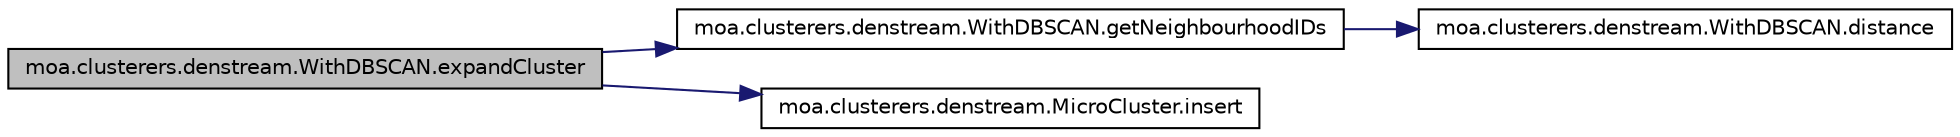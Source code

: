 digraph G
{
  edge [fontname="Helvetica",fontsize="10",labelfontname="Helvetica",labelfontsize="10"];
  node [fontname="Helvetica",fontsize="10",shape=record];
  rankdir=LR;
  Node1 [label="moa.clusterers.denstream.WithDBSCAN.expandCluster",height=0.2,width=0.4,color="black", fillcolor="grey75", style="filled" fontcolor="black"];
  Node1 -> Node2 [color="midnightblue",fontsize="10",style="solid",fontname="Helvetica"];
  Node2 [label="moa.clusterers.denstream.WithDBSCAN.getNeighbourhoodIDs",height=0.2,width=0.4,color="black", fillcolor="white", style="filled",URL="$classmoa_1_1clusterers_1_1denstream_1_1WithDBSCAN.html#ac20a911862c431ee9683f39155dfeedd"];
  Node2 -> Node3 [color="midnightblue",fontsize="10",style="solid",fontname="Helvetica"];
  Node3 [label="moa.clusterers.denstream.WithDBSCAN.distance",height=0.2,width=0.4,color="black", fillcolor="white", style="filled",URL="$classmoa_1_1clusterers_1_1denstream_1_1WithDBSCAN.html#a243a057549e5f0cbf0a5c8929b4050a4"];
  Node1 -> Node4 [color="midnightblue",fontsize="10",style="solid",fontname="Helvetica"];
  Node4 [label="moa.clusterers.denstream.MicroCluster.insert",height=0.2,width=0.4,color="black", fillcolor="white", style="filled",URL="$classmoa_1_1clusterers_1_1denstream_1_1MicroCluster.html#ab09f08cd749eb98af53ac96db8e118d7"];
}

